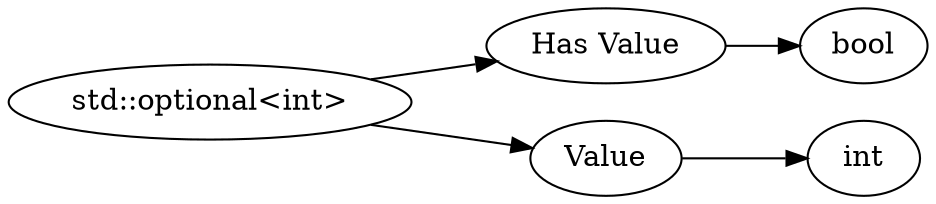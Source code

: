 digraph "std::optional<int>" {
rankdir = LR
28
28 -> 29
29 -> 30
28 -> 31
31 -> 32

28 [label="std::optional<int>",comment="name: \"std::optional<int>\", typeName: \"\", id: 28, branchId: 0, recurseId: -1, attributes: 0, notes: \"\""];
29 [label="Has Value",comment="name: \"Has Value\", typeName: \"\", id: 29, branchId: 0, recurseId: -1, attributes: 0, notes: \"If true, follow with appropriate data type, otherwise nothing\""];
30 [label="bool",comment="name: \"bool\", typeName: \"\", id: 30, branchId: 0, recurseId: -1, attributes: 512, notes: \"\""];
31 [label="Value",comment="name: \"Value\", typeName: \"int\", id: 31, branchId: 0, recurseId: -1, attributes: 256, notes: \"\""];
32 [label="int",comment="name: \"int\", typeName: \"\", id: 32, branchId: 0, recurseId: -1, attributes: 512, notes: \"\""];
{ rank = max;30;32}

}
